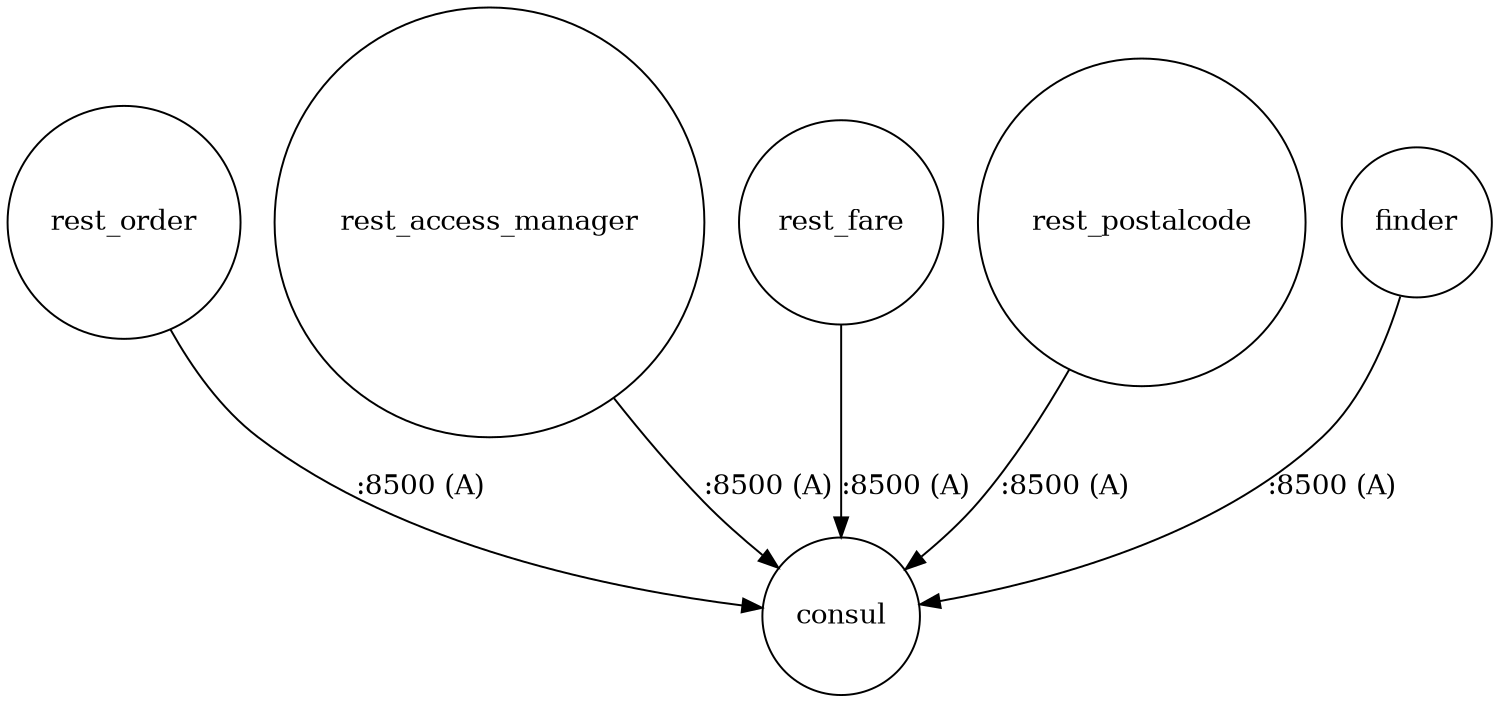 digraph mcpd_architecture {

       size="10,5"
       node [shape = circle];

        rest_order -> consul [ label = ":8500 (A)"]
        rest_access_manager -> consul [ label = ":8500 (A)"]
        rest_fare -> consul [ label = ":8500 (A)"]
        rest_postalcode -> consul [ label = ":8500 (A)"]
        finder -> consul [ label = ":8500 (A)" ]

}
